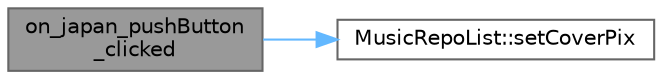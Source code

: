 digraph "on_japan_pushButton_clicked"
{
 // LATEX_PDF_SIZE
  bgcolor="transparent";
  edge [fontname=Helvetica,fontsize=10,labelfontname=Helvetica,labelfontsize=10];
  node [fontname=Helvetica,fontsize=10,shape=box,height=0.2,width=0.4];
  rankdir="LR";
  Node1 [id="Node000001",label="on_japan_pushButton\l_clicked",height=0.2,width=0.4,color="gray40", fillcolor="grey60", style="filled", fontcolor="black",tooltip="日本按钮点击槽函数"];
  Node1 -> Node2 [id="edge1_Node000001_Node000002",color="steelblue1",style="solid",tooltip=" "];
  Node2 [id="Node000002",label="MusicRepoList::setCoverPix",height=0.2,width=0.4,color="grey40", fillcolor="white", style="filled",URL="$class_music_repo_list.html#a577e699921fb58de1d51f2352a6088e1",tooltip="设置封面图片"];
}
